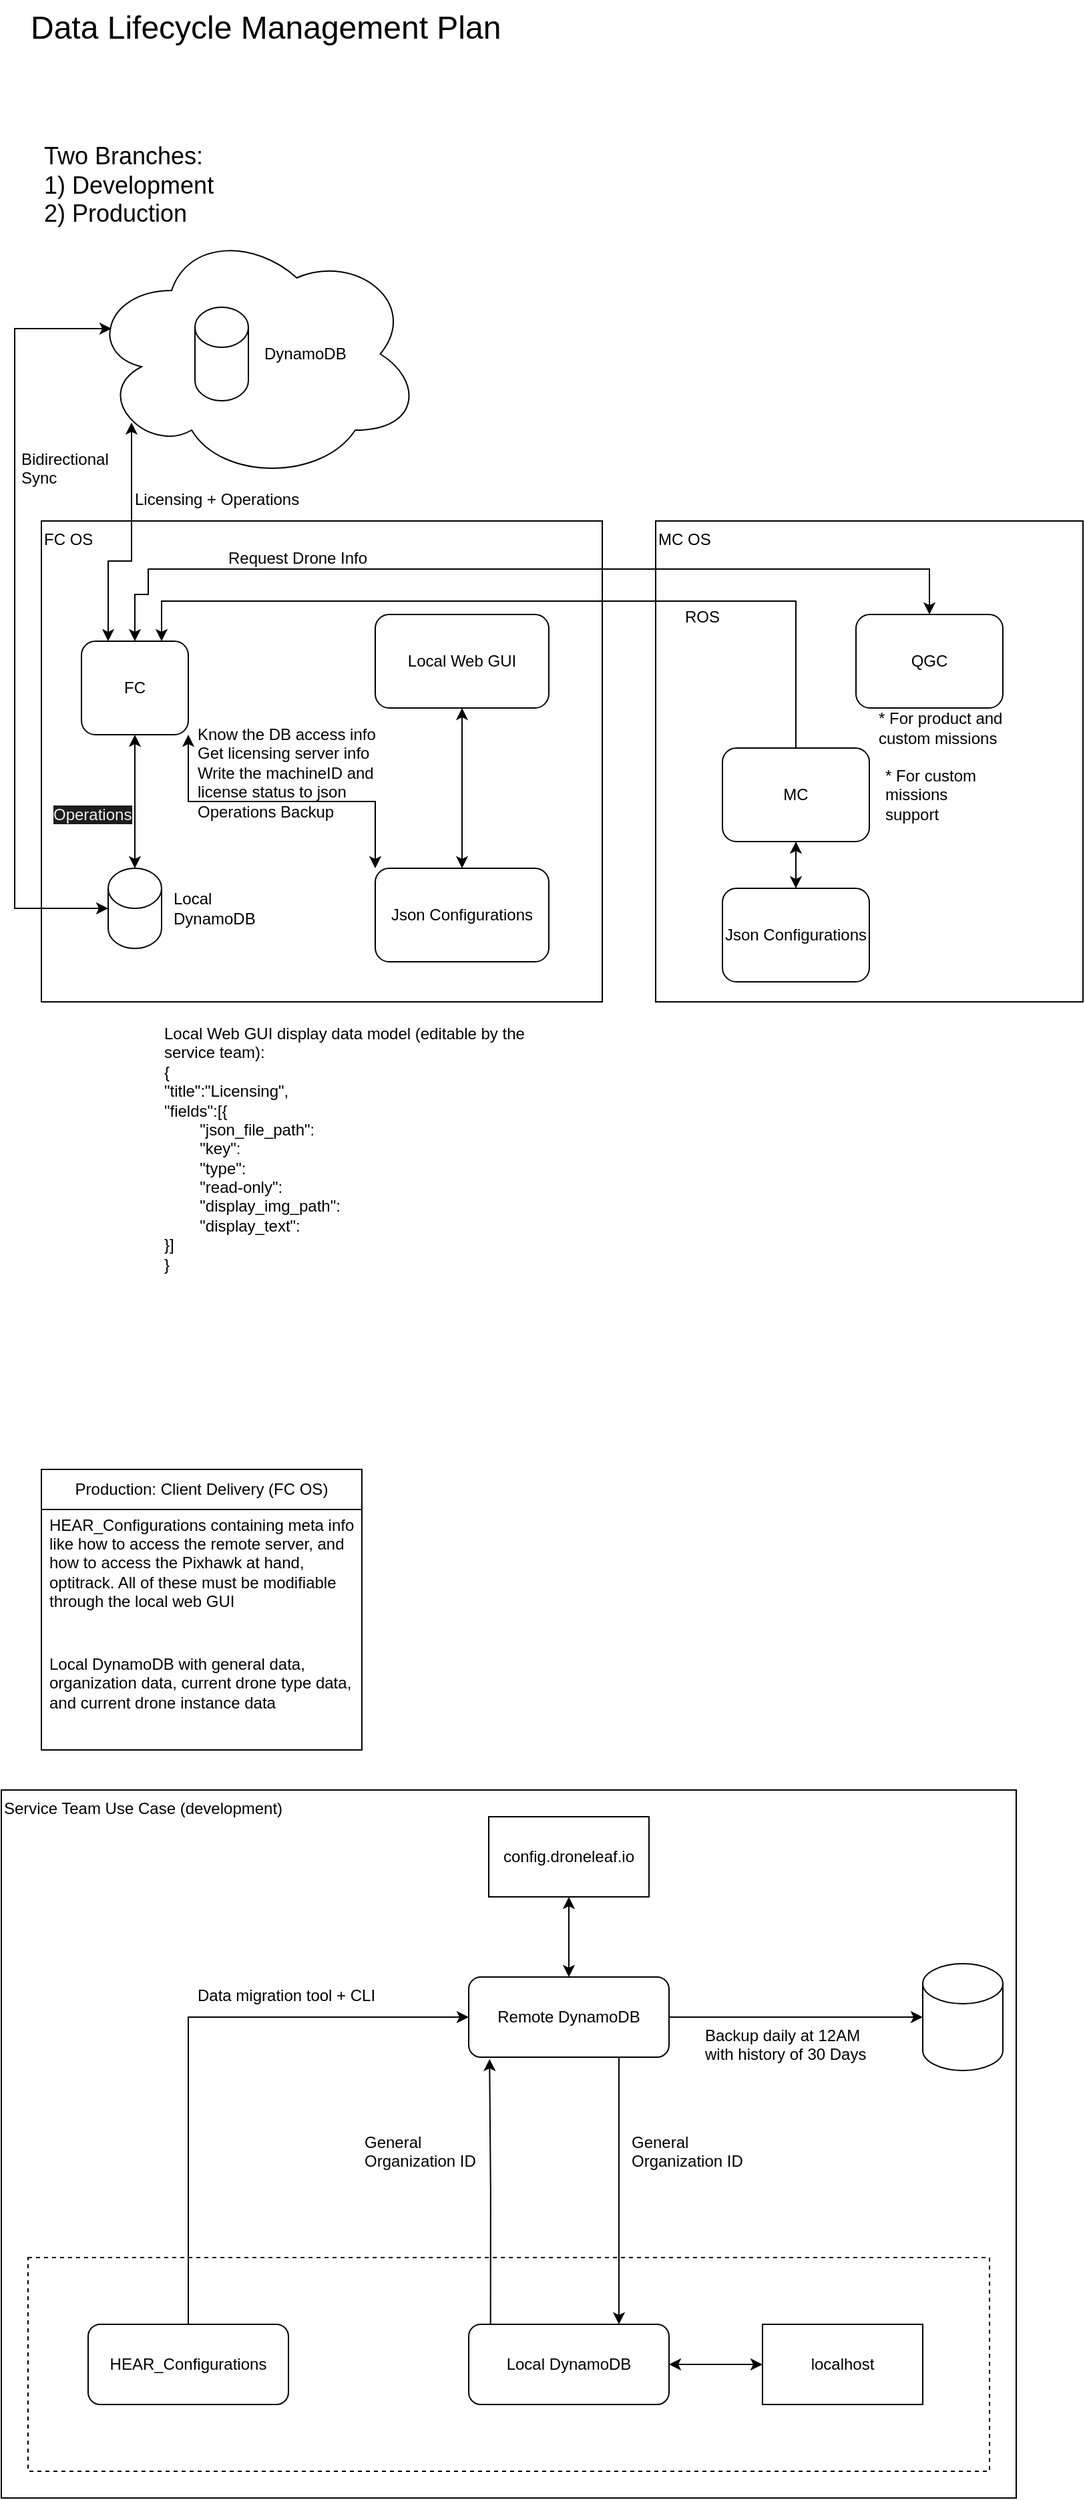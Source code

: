 <mxfile version="24.7.17">
  <diagram name="Page-1" id="wEaOUi3Pj6hZfM4FQyrd">
    <mxGraphModel dx="1076" dy="816" grid="1" gridSize="10" guides="1" tooltips="1" connect="1" arrows="1" fold="1" page="1" pageScale="1" pageWidth="850" pageHeight="1100" math="0" shadow="0">
      <root>
        <mxCell id="0" />
        <mxCell id="1" parent="0" />
        <mxCell id="C1pOEUcsQqXFjarirRQL-31" value="Service Team Use Case (development)" style="rounded=0;whiteSpace=wrap;html=1;verticalAlign=top;align=left;" vertex="1" parent="1">
          <mxGeometry x="10" y="1370" width="760" height="530" as="geometry" />
        </mxCell>
        <mxCell id="C1pOEUcsQqXFjarirRQL-26" value="" style="rounded=0;whiteSpace=wrap;html=1;fillColor=none;dashed=1;" vertex="1" parent="1">
          <mxGeometry x="30" y="1720" width="720" height="160" as="geometry" />
        </mxCell>
        <mxCell id="qlC8jze0-tgk6nKBFoq2-1" value="" style="ellipse;shape=cloud;whiteSpace=wrap;html=1;" parent="1" vertex="1">
          <mxGeometry x="75" y="200" width="250" height="190" as="geometry" />
        </mxCell>
        <mxCell id="qlC8jze0-tgk6nKBFoq2-2" value="" style="shape=cylinder3;whiteSpace=wrap;html=1;boundedLbl=1;backgroundOutline=1;size=15;" parent="1" vertex="1">
          <mxGeometry x="155" y="260" width="40" height="70" as="geometry" />
        </mxCell>
        <mxCell id="qlC8jze0-tgk6nKBFoq2-3" value="DynamoDB" style="text;html=1;align=left;verticalAlign=middle;whiteSpace=wrap;rounded=0;" parent="1" vertex="1">
          <mxGeometry x="205" y="280" width="60" height="30" as="geometry" />
        </mxCell>
        <mxCell id="qlC8jze0-tgk6nKBFoq2-5" value="FC OS" style="rounded=0;whiteSpace=wrap;html=1;align=left;verticalAlign=top;" parent="1" vertex="1">
          <mxGeometry x="40" y="420" width="420" height="360" as="geometry" />
        </mxCell>
        <mxCell id="qlC8jze0-tgk6nKBFoq2-6" value="MC OS" style="rounded=0;whiteSpace=wrap;html=1;align=left;verticalAlign=top;" parent="1" vertex="1">
          <mxGeometry x="500" y="420" width="320" height="360" as="geometry" />
        </mxCell>
        <mxCell id="qlC8jze0-tgk6nKBFoq2-7" value="FC" style="rounded=1;whiteSpace=wrap;html=1;" parent="1" vertex="1">
          <mxGeometry x="70" y="510" width="80" height="70" as="geometry" />
        </mxCell>
        <mxCell id="C1pOEUcsQqXFjarirRQL-5" style="edgeStyle=orthogonalEdgeStyle;rounded=0;orthogonalLoop=1;jettySize=auto;html=1;exitX=0.5;exitY=0;exitDx=0;exitDy=0;exitPerimeter=0;entryX=0.5;entryY=1;entryDx=0;entryDy=0;startArrow=classic;startFill=1;" edge="1" parent="1" source="qlC8jze0-tgk6nKBFoq2-8" target="qlC8jze0-tgk6nKBFoq2-7">
          <mxGeometry relative="1" as="geometry" />
        </mxCell>
        <mxCell id="qlC8jze0-tgk6nKBFoq2-8" value="" style="shape=cylinder3;whiteSpace=wrap;html=1;boundedLbl=1;backgroundOutline=1;size=15;" parent="1" vertex="1">
          <mxGeometry x="90" y="680" width="40" height="60" as="geometry" />
        </mxCell>
        <mxCell id="qlC8jze0-tgk6nKBFoq2-9" value="Local DynamoDB" style="text;html=1;align=left;verticalAlign=middle;whiteSpace=wrap;rounded=0;" parent="1" vertex="1">
          <mxGeometry x="137" y="695" width="83" height="30" as="geometry" />
        </mxCell>
        <mxCell id="qlC8jze0-tgk6nKBFoq2-10" value="Local Web GUI" style="rounded=1;whiteSpace=wrap;html=1;" parent="1" vertex="1">
          <mxGeometry x="290" y="490" width="130" height="70" as="geometry" />
        </mxCell>
        <mxCell id="qlC8jze0-tgk6nKBFoq2-12" value="Json Configurations" style="rounded=1;whiteSpace=wrap;html=1;" parent="1" vertex="1">
          <mxGeometry x="290" y="680" width="130" height="70" as="geometry" />
        </mxCell>
        <mxCell id="qlC8jze0-tgk6nKBFoq2-13" value="Json Configurations" style="rounded=1;whiteSpace=wrap;html=1;" parent="1" vertex="1">
          <mxGeometry x="550" y="695" width="110" height="70" as="geometry" />
        </mxCell>
        <mxCell id="C1pOEUcsQqXFjarirRQL-33" style="edgeStyle=orthogonalEdgeStyle;rounded=0;orthogonalLoop=1;jettySize=auto;html=1;entryX=0.5;entryY=0;entryDx=0;entryDy=0;startArrow=classic;startFill=1;exitX=0.5;exitY=0;exitDx=0;exitDy=0;" edge="1" parent="1" source="qlC8jze0-tgk6nKBFoq2-14" target="qlC8jze0-tgk6nKBFoq2-7">
          <mxGeometry relative="1" as="geometry">
            <mxPoint x="705" y="455" as="sourcePoint" />
            <mxPoint x="105" y="475" as="targetPoint" />
            <Array as="points">
              <mxPoint x="705" y="456" />
              <mxPoint x="120" y="456" />
              <mxPoint x="120" y="475" />
              <mxPoint x="110" y="475" />
            </Array>
          </mxGeometry>
        </mxCell>
        <mxCell id="qlC8jze0-tgk6nKBFoq2-14" value="QGC" style="rounded=1;whiteSpace=wrap;html=1;" parent="1" vertex="1">
          <mxGeometry x="650" y="490" width="110" height="70" as="geometry" />
        </mxCell>
        <mxCell id="C1pOEUcsQqXFjarirRQL-48" style="edgeStyle=orthogonalEdgeStyle;rounded=0;orthogonalLoop=1;jettySize=auto;html=1;exitX=0.5;exitY=0;exitDx=0;exitDy=0;entryX=0.75;entryY=0;entryDx=0;entryDy=0;startArrow=none;startFill=0;" edge="1" parent="1" source="qlC8jze0-tgk6nKBFoq2-16" target="qlC8jze0-tgk6nKBFoq2-7">
          <mxGeometry relative="1" as="geometry">
            <Array as="points">
              <mxPoint x="605" y="480" />
              <mxPoint x="130" y="480" />
            </Array>
          </mxGeometry>
        </mxCell>
        <mxCell id="qlC8jze0-tgk6nKBFoq2-16" value="MC" style="rounded=1;whiteSpace=wrap;html=1;" parent="1" vertex="1">
          <mxGeometry x="550" y="590" width="110" height="70" as="geometry" />
        </mxCell>
        <mxCell id="C1pOEUcsQqXFjarirRQL-1" value="Production: Client Delivery (FC OS)" style="swimlane;fontStyle=0;childLayout=stackLayout;horizontal=1;startSize=30;horizontalStack=0;resizeParent=1;resizeParentMax=0;resizeLast=0;collapsible=1;marginBottom=0;whiteSpace=wrap;html=1;" vertex="1" parent="1">
          <mxGeometry x="40" y="1130" width="240" height="210" as="geometry" />
        </mxCell>
        <mxCell id="C1pOEUcsQqXFjarirRQL-3" value="HEAR_Configurations containing meta info like how to access the remote server, and how to access the Pixhawk at hand, optitrack. All of these must be modifiable through the local web GUI" style="text;strokeColor=none;fillColor=none;align=left;verticalAlign=middle;spacingLeft=4;spacingRight=4;overflow=hidden;points=[[0,0.5],[1,0.5]];portConstraint=eastwest;rotatable=0;whiteSpace=wrap;html=1;" vertex="1" parent="C1pOEUcsQqXFjarirRQL-1">
          <mxGeometry y="30" width="240" height="80" as="geometry" />
        </mxCell>
        <mxCell id="C1pOEUcsQqXFjarirRQL-4" value="Local DynamoDB with general data, organization data, current drone type data, and current drone instance data" style="text;strokeColor=none;fillColor=none;align=left;verticalAlign=middle;spacingLeft=4;spacingRight=4;overflow=hidden;points=[[0,0.5],[1,0.5]];portConstraint=eastwest;rotatable=0;whiteSpace=wrap;html=1;" vertex="1" parent="C1pOEUcsQqXFjarirRQL-1">
          <mxGeometry y="110" width="240" height="100" as="geometry" />
        </mxCell>
        <mxCell id="C1pOEUcsQqXFjarirRQL-6" style="edgeStyle=orthogonalEdgeStyle;rounded=0;orthogonalLoop=1;jettySize=auto;html=1;exitX=0;exitY=0;exitDx=0;exitDy=0;entryX=1;entryY=1;entryDx=0;entryDy=0;startArrow=classic;startFill=1;" edge="1" parent="1" source="qlC8jze0-tgk6nKBFoq2-12" target="qlC8jze0-tgk6nKBFoq2-7">
          <mxGeometry relative="1" as="geometry">
            <mxPoint x="120" y="690" as="sourcePoint" />
            <mxPoint x="120" y="590" as="targetPoint" />
          </mxGeometry>
        </mxCell>
        <mxCell id="C1pOEUcsQqXFjarirRQL-7" value="Know the DB access info&lt;div&gt;Get licensing server info&lt;br&gt;&lt;div&gt;Write the machineID and license status to json&lt;/div&gt;&lt;/div&gt;&lt;div&gt;Operations Backup&lt;/div&gt;" style="text;html=1;align=left;verticalAlign=top;whiteSpace=wrap;rounded=0;" vertex="1" parent="1">
          <mxGeometry x="155" y="566" width="145" height="100" as="geometry" />
        </mxCell>
        <mxCell id="C1pOEUcsQqXFjarirRQL-9" style="edgeStyle=orthogonalEdgeStyle;rounded=0;orthogonalLoop=1;jettySize=auto;html=1;exitX=0.5;exitY=0;exitDx=0;exitDy=0;entryX=0.5;entryY=1;entryDx=0;entryDy=0;startArrow=classic;startFill=1;" edge="1" parent="1" source="qlC8jze0-tgk6nKBFoq2-12" target="qlC8jze0-tgk6nKBFoq2-10">
          <mxGeometry relative="1" as="geometry">
            <mxPoint x="300" y="690" as="sourcePoint" />
            <mxPoint x="160" y="590" as="targetPoint" />
          </mxGeometry>
        </mxCell>
        <mxCell id="C1pOEUcsQqXFjarirRQL-13" style="edgeStyle=orthogonalEdgeStyle;rounded=0;orthogonalLoop=1;jettySize=auto;html=1;exitX=0.5;exitY=0;exitDx=0;exitDy=0;" edge="1" parent="1" source="C1pOEUcsQqXFjarirRQL-10" target="C1pOEUcsQqXFjarirRQL-11">
          <mxGeometry relative="1" as="geometry">
            <Array as="points">
              <mxPoint x="150" y="1540" />
            </Array>
          </mxGeometry>
        </mxCell>
        <mxCell id="C1pOEUcsQqXFjarirRQL-10" value="HEAR_Configurations" style="rounded=1;whiteSpace=wrap;html=1;" vertex="1" parent="1">
          <mxGeometry x="75" y="1770" width="150" height="60" as="geometry" />
        </mxCell>
        <mxCell id="C1pOEUcsQqXFjarirRQL-11" value="Remote DynamoDB" style="rounded=1;whiteSpace=wrap;html=1;" vertex="1" parent="1">
          <mxGeometry x="360" y="1510" width="150" height="60" as="geometry" />
        </mxCell>
        <mxCell id="C1pOEUcsQqXFjarirRQL-12" value="Local DynamoDB" style="rounded=1;whiteSpace=wrap;html=1;" vertex="1" parent="1">
          <mxGeometry x="360" y="1770" width="150" height="60" as="geometry" />
        </mxCell>
        <mxCell id="C1pOEUcsQqXFjarirRQL-14" value="Data migration tool + CLI" style="text;html=1;align=left;verticalAlign=top;whiteSpace=wrap;rounded=0;" vertex="1" parent="1">
          <mxGeometry x="155" y="1510" width="160" height="30" as="geometry" />
        </mxCell>
        <mxCell id="C1pOEUcsQqXFjarirRQL-15" style="edgeStyle=orthogonalEdgeStyle;rounded=0;orthogonalLoop=1;jettySize=auto;html=1;exitX=0.109;exitY=-0.003;exitDx=0;exitDy=0;entryX=0.104;entryY=1.023;entryDx=0;entryDy=0;exitPerimeter=0;entryPerimeter=0;" edge="1" parent="1" source="C1pOEUcsQqXFjarirRQL-12" target="C1pOEUcsQqXFjarirRQL-11">
          <mxGeometry relative="1" as="geometry">
            <mxPoint x="250" y="1590" as="sourcePoint" />
            <mxPoint x="380" y="1590" as="targetPoint" />
          </mxGeometry>
        </mxCell>
        <mxCell id="C1pOEUcsQqXFjarirRQL-16" style="edgeStyle=orthogonalEdgeStyle;rounded=0;orthogonalLoop=1;jettySize=auto;html=1;exitX=0.75;exitY=1;exitDx=0;exitDy=0;entryX=0.75;entryY=0;entryDx=0;entryDy=0;" edge="1" parent="1" source="C1pOEUcsQqXFjarirRQL-11" target="C1pOEUcsQqXFjarirRQL-12">
          <mxGeometry relative="1" as="geometry">
            <mxPoint x="386" y="1780" as="sourcePoint" />
            <mxPoint x="386" y="1581" as="targetPoint" />
          </mxGeometry>
        </mxCell>
        <mxCell id="C1pOEUcsQqXFjarirRQL-17" value="General&lt;div&gt;Organization ID&lt;/div&gt;" style="text;html=1;align=left;verticalAlign=top;whiteSpace=wrap;rounded=0;" vertex="1" parent="1">
          <mxGeometry x="480" y="1620" width="100" height="80" as="geometry" />
        </mxCell>
        <mxCell id="C1pOEUcsQqXFjarirRQL-18" value="General&lt;div&gt;Organization ID&lt;/div&gt;" style="text;html=1;align=left;verticalAlign=top;whiteSpace=wrap;rounded=0;" vertex="1" parent="1">
          <mxGeometry x="280" y="1620" width="100" height="80" as="geometry" />
        </mxCell>
        <mxCell id="C1pOEUcsQqXFjarirRQL-20" style="edgeStyle=orthogonalEdgeStyle;rounded=0;orthogonalLoop=1;jettySize=auto;html=1;exitX=0.5;exitY=0;exitDx=0;exitDy=0;entryX=0.5;entryY=1;entryDx=0;entryDy=0;startArrow=classic;startFill=1;" edge="1" parent="1" source="C1pOEUcsQqXFjarirRQL-11" target="C1pOEUcsQqXFjarirRQL-23">
          <mxGeometry relative="1" as="geometry">
            <mxPoint x="550" y="1450" as="targetPoint" />
          </mxGeometry>
        </mxCell>
        <mxCell id="C1pOEUcsQqXFjarirRQL-23" value="config.droneleaf.io" style="rounded=0;whiteSpace=wrap;html=1;" vertex="1" parent="1">
          <mxGeometry x="375" y="1390" width="120" height="60" as="geometry" />
        </mxCell>
        <mxCell id="C1pOEUcsQqXFjarirRQL-24" value="localhost" style="rounded=0;whiteSpace=wrap;html=1;" vertex="1" parent="1">
          <mxGeometry x="580" y="1770" width="120" height="60" as="geometry" />
        </mxCell>
        <mxCell id="C1pOEUcsQqXFjarirRQL-25" style="edgeStyle=orthogonalEdgeStyle;rounded=0;orthogonalLoop=1;jettySize=auto;html=1;exitX=1;exitY=0.5;exitDx=0;exitDy=0;entryX=0;entryY=0.5;entryDx=0;entryDy=0;startArrow=classic;startFill=1;" edge="1" parent="1" source="C1pOEUcsQqXFjarirRQL-12" target="C1pOEUcsQqXFjarirRQL-24">
          <mxGeometry relative="1" as="geometry">
            <mxPoint x="544.5" y="1760" as="sourcePoint" />
            <mxPoint x="659.5" y="1700" as="targetPoint" />
          </mxGeometry>
        </mxCell>
        <mxCell id="C1pOEUcsQqXFjarirRQL-27" value="" style="shape=cylinder3;whiteSpace=wrap;html=1;boundedLbl=1;backgroundOutline=1;size=15;" vertex="1" parent="1">
          <mxGeometry x="700" y="1500" width="60" height="80" as="geometry" />
        </mxCell>
        <mxCell id="C1pOEUcsQqXFjarirRQL-28" style="edgeStyle=orthogonalEdgeStyle;rounded=0;orthogonalLoop=1;jettySize=auto;html=1;exitX=1;exitY=0.5;exitDx=0;exitDy=0;entryX=0;entryY=0.5;entryDx=0;entryDy=0;entryPerimeter=0;" edge="1" parent="1" source="C1pOEUcsQqXFjarirRQL-11" target="C1pOEUcsQqXFjarirRQL-27">
          <mxGeometry relative="1" as="geometry" />
        </mxCell>
        <mxCell id="C1pOEUcsQqXFjarirRQL-29" value="Backup daily at 12AM&lt;br&gt;with history of 30 Days" style="text;html=1;align=left;verticalAlign=top;whiteSpace=wrap;rounded=0;" vertex="1" parent="1">
          <mxGeometry x="535" y="1540" width="165" height="30" as="geometry" />
        </mxCell>
        <mxCell id="C1pOEUcsQqXFjarirRQL-32" value="Two Branches:&lt;div&gt;1) Development&lt;/div&gt;&lt;div&gt;2) Production&lt;/div&gt;" style="text;html=1;align=left;verticalAlign=top;whiteSpace=wrap;rounded=0;fontSize=18;" vertex="1" parent="1">
          <mxGeometry x="40" y="130" width="470" height="110" as="geometry" />
        </mxCell>
        <mxCell id="C1pOEUcsQqXFjarirRQL-34" value="Request Drone Info" style="text;html=1;align=left;verticalAlign=top;whiteSpace=wrap;rounded=0;" vertex="1" parent="1">
          <mxGeometry x="177.5" y="434" width="112.5" height="30" as="geometry" />
        </mxCell>
        <mxCell id="C1pOEUcsQqXFjarirRQL-36" value="Data Lifecycle Management Plan" style="text;html=1;align=left;verticalAlign=top;whiteSpace=wrap;rounded=0;fontSize=24;" vertex="1" parent="1">
          <mxGeometry x="30" y="30" width="510" height="30" as="geometry" />
        </mxCell>
        <mxCell id="C1pOEUcsQqXFjarirRQL-38" style="edgeStyle=orthogonalEdgeStyle;rounded=0;orthogonalLoop=1;jettySize=auto;html=1;exitX=0.25;exitY=0;exitDx=0;exitDy=0;entryX=0.13;entryY=0.77;entryDx=0;entryDy=0;entryPerimeter=0;startArrow=classic;startFill=1;" edge="1" parent="1" source="qlC8jze0-tgk6nKBFoq2-7" target="qlC8jze0-tgk6nKBFoq2-1">
          <mxGeometry relative="1" as="geometry" />
        </mxCell>
        <mxCell id="C1pOEUcsQqXFjarirRQL-39" value="Licensing + Operations" style="text;html=1;align=left;verticalAlign=top;whiteSpace=wrap;rounded=0;" vertex="1" parent="1">
          <mxGeometry x="107.5" y="390" width="162.5" height="30" as="geometry" />
        </mxCell>
        <mxCell id="C1pOEUcsQqXFjarirRQL-41" style="edgeStyle=orthogonalEdgeStyle;rounded=0;orthogonalLoop=1;jettySize=auto;html=1;exitX=0;exitY=0.5;exitDx=0;exitDy=0;exitPerimeter=0;entryX=0.07;entryY=0.4;entryDx=0;entryDy=0;entryPerimeter=0;startArrow=classic;startFill=1;" edge="1" parent="1" source="qlC8jze0-tgk6nKBFoq2-8" target="qlC8jze0-tgk6nKBFoq2-1">
          <mxGeometry relative="1" as="geometry">
            <Array as="points">
              <mxPoint x="20" y="710" />
              <mxPoint x="20" y="276" />
            </Array>
          </mxGeometry>
        </mxCell>
        <mxCell id="C1pOEUcsQqXFjarirRQL-42" value="Bidirectional Sync" style="text;html=1;align=left;verticalAlign=top;whiteSpace=wrap;rounded=0;" vertex="1" parent="1">
          <mxGeometry x="23" y="360" width="70" height="30" as="geometry" />
        </mxCell>
        <mxCell id="C1pOEUcsQqXFjarirRQL-44" value="&lt;span style=&quot;color: rgb(240, 240, 240); font-family: Helvetica; font-size: 12px; font-style: normal; font-variant-ligatures: normal; font-variant-caps: normal; font-weight: 400; letter-spacing: normal; orphans: 2; text-align: left; text-indent: 0px; text-transform: none; widows: 2; word-spacing: 0px; -webkit-text-stroke-width: 0px; white-space: normal; background-color: rgb(27, 29, 30); text-decoration-thickness: initial; text-decoration-style: initial; text-decoration-color: initial; display: inline !important; float: none;&quot;&gt;Operations&lt;/span&gt;" style="text;whiteSpace=wrap;html=1;" vertex="1" parent="1">
          <mxGeometry x="47" y="626" width="90" height="40" as="geometry" />
        </mxCell>
        <mxCell id="C1pOEUcsQqXFjarirRQL-45" style="edgeStyle=orthogonalEdgeStyle;rounded=0;orthogonalLoop=1;jettySize=auto;html=1;exitX=0.5;exitY=0;exitDx=0;exitDy=0;entryX=0.5;entryY=1;entryDx=0;entryDy=0;startArrow=classic;startFill=1;" edge="1" parent="1" source="qlC8jze0-tgk6nKBFoq2-13" target="qlC8jze0-tgk6nKBFoq2-16">
          <mxGeometry relative="1" as="geometry">
            <mxPoint x="365" y="690" as="sourcePoint" />
            <mxPoint x="365" y="570" as="targetPoint" />
          </mxGeometry>
        </mxCell>
        <mxCell id="C1pOEUcsQqXFjarirRQL-46" value="* For custom missions support" style="text;html=1;align=left;verticalAlign=middle;whiteSpace=wrap;rounded=0;" vertex="1" parent="1">
          <mxGeometry x="670" y="610" width="90" height="30" as="geometry" />
        </mxCell>
        <mxCell id="C1pOEUcsQqXFjarirRQL-47" value="* For product and custom missions" style="text;html=1;align=left;verticalAlign=middle;whiteSpace=wrap;rounded=0;" vertex="1" parent="1">
          <mxGeometry x="665" y="560" width="130" height="30" as="geometry" />
        </mxCell>
        <mxCell id="C1pOEUcsQqXFjarirRQL-49" value="ROS" style="text;html=1;align=left;verticalAlign=top;whiteSpace=wrap;rounded=0;" vertex="1" parent="1">
          <mxGeometry x="520" y="478" width="50" height="30" as="geometry" />
        </mxCell>
        <mxCell id="C1pOEUcsQqXFjarirRQL-50" value="&lt;div&gt;Local Web GUI display data model (editable by the service team):&lt;br&gt;{&lt;/div&gt;&lt;div&gt;&quot;title&quot;:&quot;Licensing&quot;,&lt;/div&gt;&quot;fields&quot;:[{&lt;div&gt;&lt;span style=&quot;white-space: pre;&quot;&gt;&#x9;&lt;/span&gt;&quot;json_file_path&quot;:&lt;br&gt;&lt;/div&gt;&lt;div&gt;&lt;span style=&quot;white-space: pre;&quot;&gt;&#x9;&lt;/span&gt;&quot;key&quot;:&lt;br&gt;&lt;/div&gt;&lt;div&gt;&lt;span style=&quot;white-space: pre;&quot;&gt;&#x9;&lt;/span&gt;&quot;type&quot;:&lt;br&gt;&lt;/div&gt;&lt;div&gt;&lt;span style=&quot;white-space: pre;&quot;&gt;&#x9;&lt;/span&gt;&quot;read-only&quot;:&lt;br&gt;&lt;/div&gt;&lt;div&gt;&lt;span style=&quot;white-space: pre;&quot;&gt;&#x9;&lt;/span&gt;&quot;display_img_path&quot;:&lt;br&gt;&lt;/div&gt;&lt;div&gt;&lt;span style=&quot;white-space: pre;&quot;&gt;&#x9;&lt;/span&gt;&quot;display_text&quot;:&lt;br&gt;&lt;/div&gt;&lt;div&gt;}]&lt;/div&gt;&lt;div&gt;}&lt;/div&gt;" style="text;html=1;align=left;verticalAlign=middle;whiteSpace=wrap;rounded=0;" vertex="1" parent="1">
          <mxGeometry x="130" y="800" width="300" height="180" as="geometry" />
        </mxCell>
      </root>
    </mxGraphModel>
  </diagram>
</mxfile>
